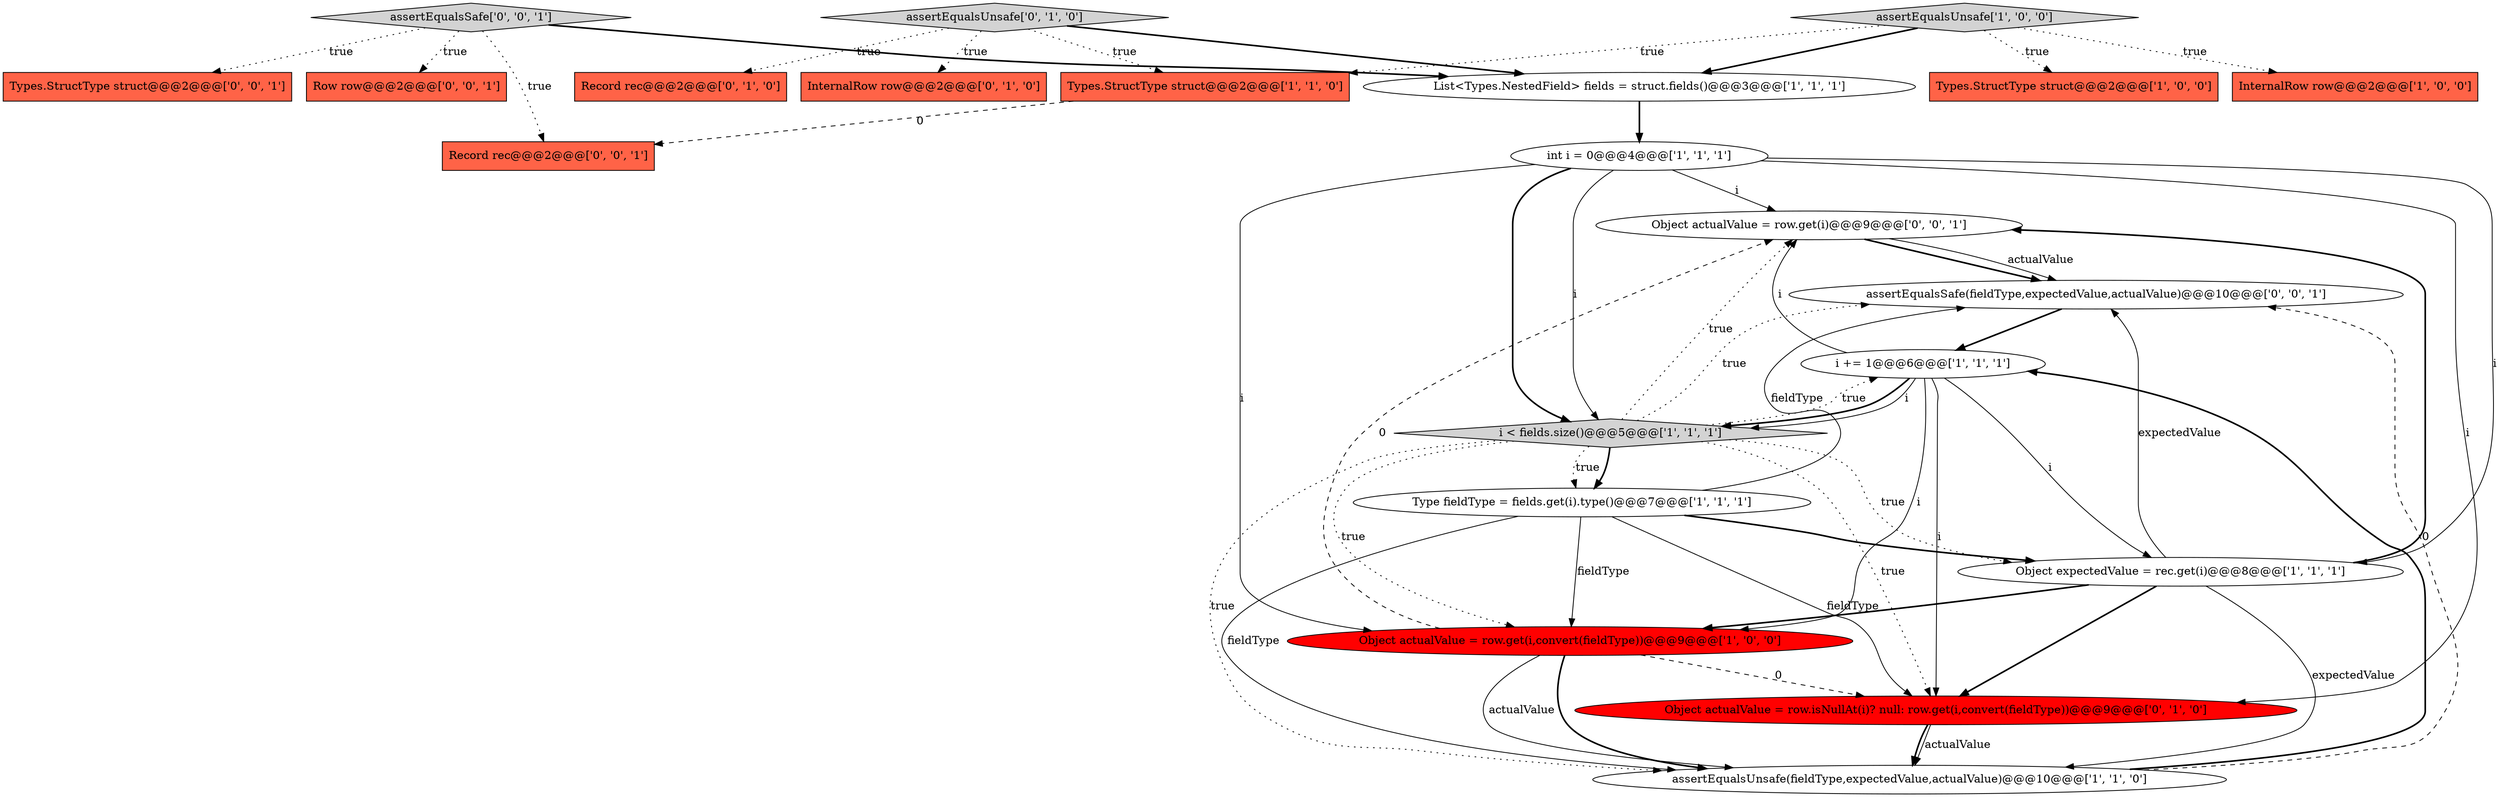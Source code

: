 digraph {
16 [style = filled, label = "Object actualValue = row.get(i)@@@9@@@['0', '0', '1']", fillcolor = white, shape = ellipse image = "AAA0AAABBB3BBB"];
12 [style = filled, label = "Object actualValue = row.isNullAt(i)? null: row.get(i,convert(fieldType))@@@9@@@['0', '1', '0']", fillcolor = red, shape = ellipse image = "AAA1AAABBB2BBB"];
15 [style = filled, label = "Record rec@@@2@@@['0', '1', '0']", fillcolor = tomato, shape = box image = "AAA0AAABBB2BBB"];
9 [style = filled, label = "Object actualValue = row.get(i,convert(fieldType))@@@9@@@['1', '0', '0']", fillcolor = red, shape = ellipse image = "AAA1AAABBB1BBB"];
19 [style = filled, label = "Row row@@@2@@@['0', '0', '1']", fillcolor = tomato, shape = box image = "AAA0AAABBB3BBB"];
2 [style = filled, label = "assertEqualsUnsafe(fieldType,expectedValue,actualValue)@@@10@@@['1', '1', '0']", fillcolor = white, shape = ellipse image = "AAA0AAABBB1BBB"];
21 [style = filled, label = "assertEqualsSafe['0', '0', '1']", fillcolor = lightgray, shape = diamond image = "AAA0AAABBB3BBB"];
7 [style = filled, label = "Type fieldType = fields.get(i).type()@@@7@@@['1', '1', '1']", fillcolor = white, shape = ellipse image = "AAA0AAABBB1BBB"];
11 [style = filled, label = "List<Types.NestedField> fields = struct.fields()@@@3@@@['1', '1', '1']", fillcolor = white, shape = ellipse image = "AAA0AAABBB1BBB"];
6 [style = filled, label = "Types.StructType struct@@@2@@@['1', '0', '0']", fillcolor = tomato, shape = box image = "AAA0AAABBB1BBB"];
17 [style = filled, label = "Types.StructType struct@@@2@@@['0', '0', '1']", fillcolor = tomato, shape = box image = "AAA0AAABBB3BBB"];
10 [style = filled, label = "Types.StructType struct@@@2@@@['1', '1', '0']", fillcolor = tomato, shape = box image = "AAA0AAABBB1BBB"];
4 [style = filled, label = "int i = 0@@@4@@@['1', '1', '1']", fillcolor = white, shape = ellipse image = "AAA0AAABBB1BBB"];
13 [style = filled, label = "assertEqualsUnsafe['0', '1', '0']", fillcolor = lightgray, shape = diamond image = "AAA0AAABBB2BBB"];
3 [style = filled, label = "assertEqualsUnsafe['1', '0', '0']", fillcolor = lightgray, shape = diamond image = "AAA0AAABBB1BBB"];
8 [style = filled, label = "Object expectedValue = rec.get(i)@@@8@@@['1', '1', '1']", fillcolor = white, shape = ellipse image = "AAA0AAABBB1BBB"];
1 [style = filled, label = "i < fields.size()@@@5@@@['1', '1', '1']", fillcolor = lightgray, shape = diamond image = "AAA0AAABBB1BBB"];
14 [style = filled, label = "InternalRow row@@@2@@@['0', '1', '0']", fillcolor = tomato, shape = box image = "AAA0AAABBB2BBB"];
0 [style = filled, label = "InternalRow row@@@2@@@['1', '0', '0']", fillcolor = tomato, shape = box image = "AAA0AAABBB1BBB"];
20 [style = filled, label = "Record rec@@@2@@@['0', '0', '1']", fillcolor = tomato, shape = box image = "AAA0AAABBB3BBB"];
5 [style = filled, label = "i += 1@@@6@@@['1', '1', '1']", fillcolor = white, shape = ellipse image = "AAA0AAABBB1BBB"];
18 [style = filled, label = "assertEqualsSafe(fieldType,expectedValue,actualValue)@@@10@@@['0', '0', '1']", fillcolor = white, shape = ellipse image = "AAA0AAABBB3BBB"];
7->2 [style = solid, label="fieldType"];
4->12 [style = solid, label="i"];
8->16 [style = bold, label=""];
4->9 [style = solid, label="i"];
5->16 [style = solid, label="i"];
16->18 [style = bold, label=""];
9->16 [style = dashed, label="0"];
21->20 [style = dotted, label="true"];
9->2 [style = bold, label=""];
11->4 [style = bold, label=""];
3->10 [style = dotted, label="true"];
3->11 [style = bold, label=""];
4->1 [style = solid, label="i"];
21->17 [style = dotted, label="true"];
5->1 [style = solid, label="i"];
3->6 [style = dotted, label="true"];
7->8 [style = bold, label=""];
13->10 [style = dotted, label="true"];
9->2 [style = solid, label="actualValue"];
1->7 [style = bold, label=""];
13->11 [style = bold, label=""];
7->9 [style = solid, label="fieldType"];
8->2 [style = solid, label="expectedValue"];
4->8 [style = solid, label="i"];
12->2 [style = solid, label="actualValue"];
1->18 [style = dotted, label="true"];
1->7 [style = dotted, label="true"];
5->1 [style = bold, label=""];
12->2 [style = bold, label=""];
4->16 [style = solid, label="i"];
21->11 [style = bold, label=""];
18->5 [style = bold, label=""];
1->9 [style = dotted, label="true"];
21->19 [style = dotted, label="true"];
1->12 [style = dotted, label="true"];
8->9 [style = bold, label=""];
1->8 [style = dotted, label="true"];
3->0 [style = dotted, label="true"];
2->18 [style = dashed, label="0"];
10->20 [style = dashed, label="0"];
13->15 [style = dotted, label="true"];
4->1 [style = bold, label=""];
16->18 [style = solid, label="actualValue"];
1->16 [style = dotted, label="true"];
9->12 [style = dashed, label="0"];
7->18 [style = solid, label="fieldType"];
7->12 [style = solid, label="fieldType"];
1->2 [style = dotted, label="true"];
13->14 [style = dotted, label="true"];
1->5 [style = dotted, label="true"];
5->12 [style = solid, label="i"];
8->18 [style = solid, label="expectedValue"];
8->12 [style = bold, label=""];
2->5 [style = bold, label=""];
5->9 [style = solid, label="i"];
5->8 [style = solid, label="i"];
}
